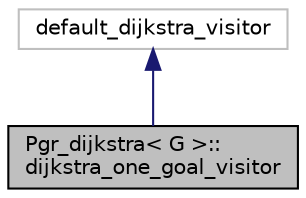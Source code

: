 digraph "Pgr_dijkstra&lt; G &gt;::dijkstra_one_goal_visitor"
{
  edge [fontname="Helvetica",fontsize="10",labelfontname="Helvetica",labelfontsize="10"];
  node [fontname="Helvetica",fontsize="10",shape=record];
  Node1 [label="Pgr_dijkstra\< G \>::\ldijkstra_one_goal_visitor",height=0.2,width=0.4,color="black", fillcolor="grey75", style="filled" fontcolor="black"];
  Node2 -> Node1 [dir="back",color="midnightblue",fontsize="10",style="solid",fontname="Helvetica"];
  Node2 [label="default_dijkstra_visitor",height=0.2,width=0.4,color="grey75", fillcolor="white", style="filled"];
}

